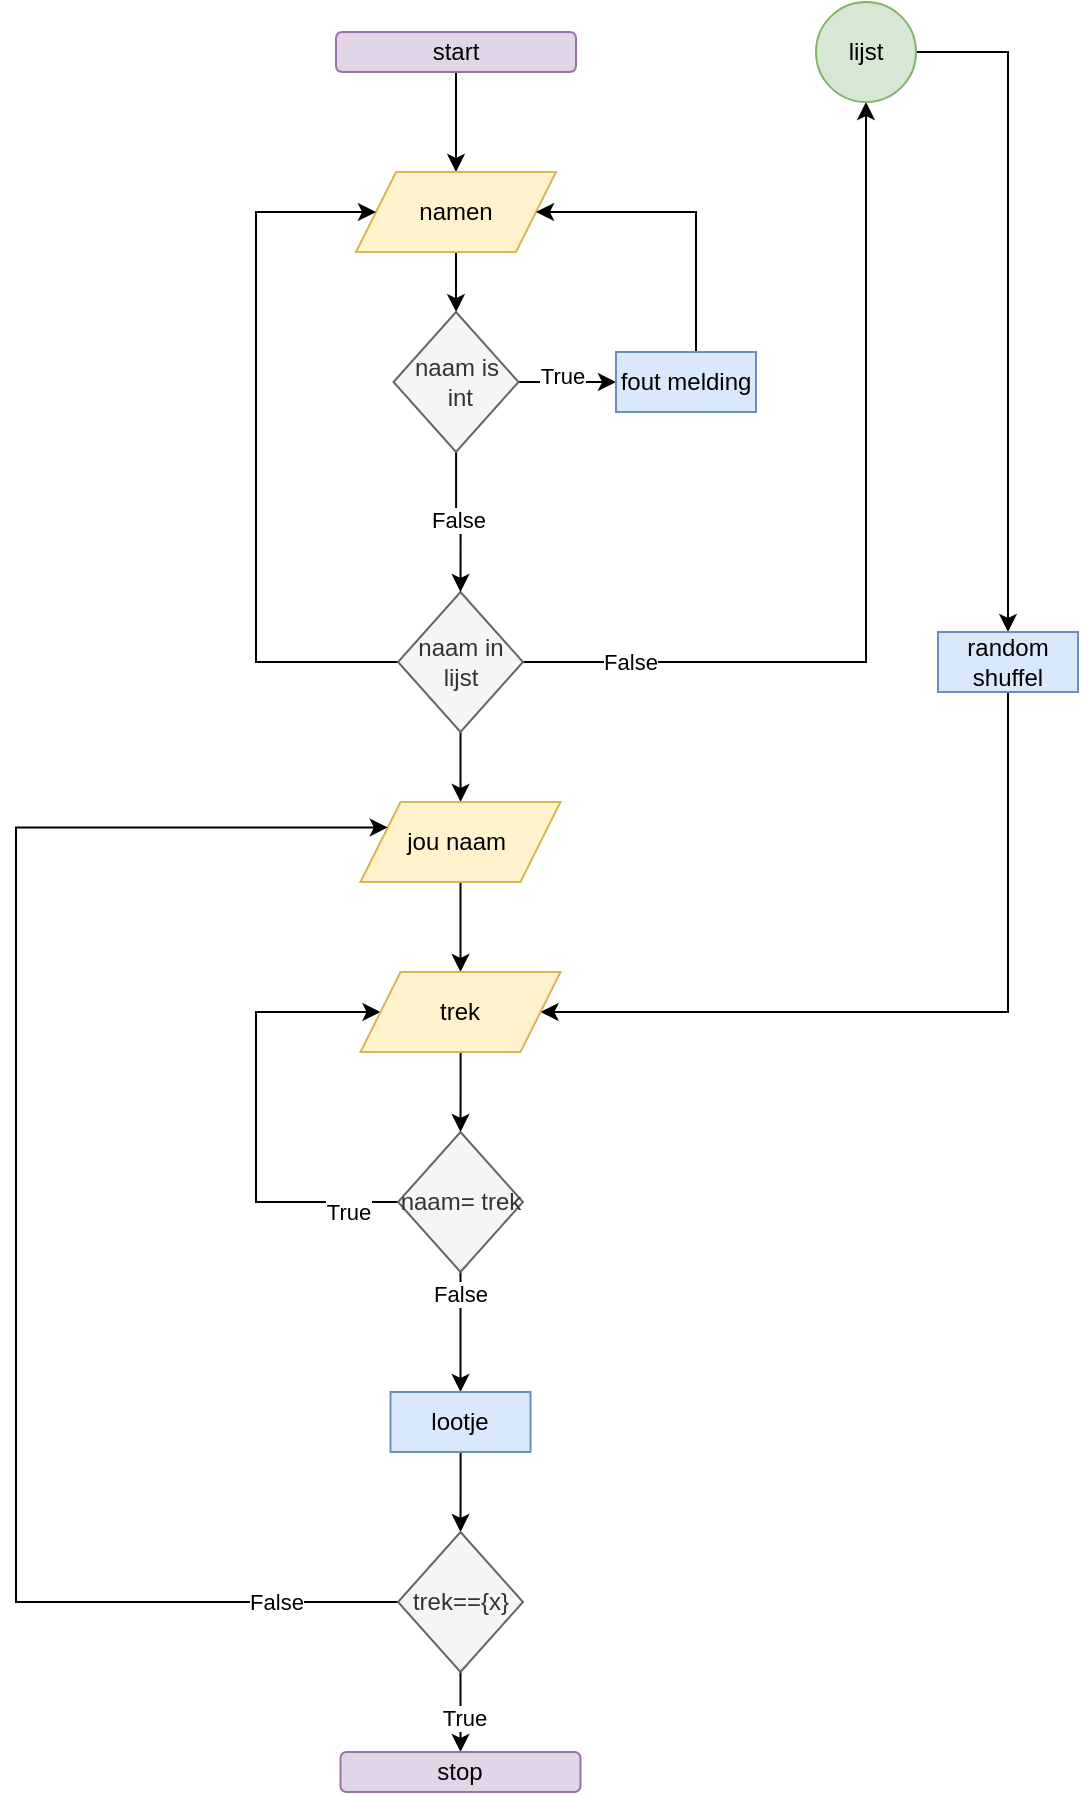 <mxfile version="25.0.3">
  <diagram name="Pagina-1" id="k3vrXkIA9bV64kqaDmcU">
    <mxGraphModel dx="1057" dy="570" grid="1" gridSize="10" guides="1" tooltips="1" connect="1" arrows="1" fold="1" page="1" pageScale="1" pageWidth="827" pageHeight="1169" math="0" shadow="0">
      <root>
        <mxCell id="0" />
        <mxCell id="1" parent="0" />
        <mxCell id="FBNQT48soNXiwn7uXMfq-3" style="edgeStyle=orthogonalEdgeStyle;rounded=0;orthogonalLoop=1;jettySize=auto;html=1;" parent="1" source="FBNQT48soNXiwn7uXMfq-1" target="FBNQT48soNXiwn7uXMfq-4" edge="1">
          <mxGeometry relative="1" as="geometry">
            <mxPoint x="380" y="260" as="targetPoint" />
          </mxGeometry>
        </mxCell>
        <mxCell id="FBNQT48soNXiwn7uXMfq-1" value="start" style="rounded=1;whiteSpace=wrap;html=1;fillColor=#e1d5e7;strokeColor=#9673a6;" parent="1" vertex="1">
          <mxGeometry x="320" y="180" width="120" height="20" as="geometry" />
        </mxCell>
        <mxCell id="FBNQT48soNXiwn7uXMfq-5" style="edgeStyle=orthogonalEdgeStyle;rounded=0;orthogonalLoop=1;jettySize=auto;html=1;" parent="1" source="FBNQT48soNXiwn7uXMfq-4" target="FBNQT48soNXiwn7uXMfq-24" edge="1">
          <mxGeometry relative="1" as="geometry">
            <mxPoint x="380" y="320" as="targetPoint" />
          </mxGeometry>
        </mxCell>
        <mxCell id="FBNQT48soNXiwn7uXMfq-4" value="namen" style="shape=parallelogram;perimeter=parallelogramPerimeter;whiteSpace=wrap;html=1;fixedSize=1;fillColor=#fff2cc;strokeColor=#d6b656;" parent="1" vertex="1">
          <mxGeometry x="330" y="250" width="100" height="40" as="geometry" />
        </mxCell>
        <mxCell id="FBNQT48soNXiwn7uXMfq-8" style="edgeStyle=orthogonalEdgeStyle;rounded=0;orthogonalLoop=1;jettySize=auto;html=1;entryX=0.5;entryY=1;entryDx=0;entryDy=0;exitX=1;exitY=0.5;exitDx=0;exitDy=0;" parent="1" source="FBNQT48soNXiwn7uXMfq-9" target="FBNQT48soNXiwn7uXMfq-29" edge="1">
          <mxGeometry relative="1" as="geometry">
            <mxPoint x="425" y="335" as="sourcePoint" />
            <mxPoint x="515" y="220" as="targetPoint" />
          </mxGeometry>
        </mxCell>
        <mxCell id="FBNQT48soNXiwn7uXMfq-22" value="False" style="edgeLabel;html=1;align=center;verticalAlign=middle;resizable=0;points=[];" parent="FBNQT48soNXiwn7uXMfq-8" vertex="1" connectable="0">
          <mxGeometry x="-0.51" y="3" relative="1" as="geometry">
            <mxPoint x="-57" y="3" as="offset" />
          </mxGeometry>
        </mxCell>
        <mxCell id="FBNQT48soNXiwn7uXMfq-40" style="edgeStyle=orthogonalEdgeStyle;rounded=0;orthogonalLoop=1;jettySize=auto;html=1;entryX=0;entryY=0.5;entryDx=0;entryDy=0;" parent="1" source="FBNQT48soNXiwn7uXMfq-9" target="FBNQT48soNXiwn7uXMfq-4" edge="1">
          <mxGeometry relative="1" as="geometry">
            <Array as="points">
              <mxPoint x="280" y="495" />
              <mxPoint x="280" y="270" />
            </Array>
          </mxGeometry>
        </mxCell>
        <mxCell id="FBNQT48soNXiwn7uXMfq-50" style="edgeStyle=orthogonalEdgeStyle;rounded=0;orthogonalLoop=1;jettySize=auto;html=1;" parent="1" source="FBNQT48soNXiwn7uXMfq-9" target="FBNQT48soNXiwn7uXMfq-49" edge="1">
          <mxGeometry relative="1" as="geometry" />
        </mxCell>
        <mxCell id="FBNQT48soNXiwn7uXMfq-9" value="naam in lijst" style="rhombus;whiteSpace=wrap;html=1;fillColor=#f5f5f5;fontColor=#333333;strokeColor=#666666;" parent="1" vertex="1">
          <mxGeometry x="351" y="460" width="62.5" height="70" as="geometry" />
        </mxCell>
        <mxCell id="FBNQT48soNXiwn7uXMfq-33" style="edgeStyle=orthogonalEdgeStyle;rounded=0;orthogonalLoop=1;jettySize=auto;html=1;" parent="1" source="FBNQT48soNXiwn7uXMfq-24" target="FBNQT48soNXiwn7uXMfq-28" edge="1">
          <mxGeometry relative="1" as="geometry" />
        </mxCell>
        <mxCell id="FBNQT48soNXiwn7uXMfq-35" value="True" style="edgeLabel;html=1;align=center;verticalAlign=middle;resizable=0;points=[];" parent="FBNQT48soNXiwn7uXMfq-33" vertex="1" connectable="0">
          <mxGeometry x="-0.117" y="3" relative="1" as="geometry">
            <mxPoint as="offset" />
          </mxGeometry>
        </mxCell>
        <mxCell id="FBNQT48soNXiwn7uXMfq-36" style="edgeStyle=orthogonalEdgeStyle;rounded=0;orthogonalLoop=1;jettySize=auto;html=1;entryX=0.5;entryY=0;entryDx=0;entryDy=0;" parent="1" source="FBNQT48soNXiwn7uXMfq-24" target="FBNQT48soNXiwn7uXMfq-9" edge="1">
          <mxGeometry relative="1" as="geometry" />
        </mxCell>
        <mxCell id="FBNQT48soNXiwn7uXMfq-37" value="False" style="edgeLabel;html=1;align=center;verticalAlign=middle;resizable=0;points=[];" parent="FBNQT48soNXiwn7uXMfq-36" vertex="1" connectable="0">
          <mxGeometry x="-0.021" y="1" relative="1" as="geometry">
            <mxPoint as="offset" />
          </mxGeometry>
        </mxCell>
        <mxCell id="FBNQT48soNXiwn7uXMfq-24" value="naam is&lt;div&gt;&amp;nbsp;int&lt;/div&gt;" style="rhombus;whiteSpace=wrap;html=1;fillColor=#f5f5f5;fontColor=#333333;strokeColor=#666666;" parent="1" vertex="1">
          <mxGeometry x="348.75" y="320" width="62.5" height="70" as="geometry" />
        </mxCell>
        <mxCell id="FBNQT48soNXiwn7uXMfq-34" style="edgeStyle=orthogonalEdgeStyle;rounded=0;orthogonalLoop=1;jettySize=auto;html=1;entryX=1;entryY=0.5;entryDx=0;entryDy=0;" parent="1" source="FBNQT48soNXiwn7uXMfq-28" target="FBNQT48soNXiwn7uXMfq-4" edge="1">
          <mxGeometry relative="1" as="geometry">
            <Array as="points">
              <mxPoint x="500" y="270" />
            </Array>
          </mxGeometry>
        </mxCell>
        <mxCell id="FBNQT48soNXiwn7uXMfq-28" value="fout melding" style="rounded=0;whiteSpace=wrap;html=1;fillColor=#dae8fc;strokeColor=#6c8ebf;" parent="1" vertex="1">
          <mxGeometry x="460" y="340" width="70" height="30" as="geometry" />
        </mxCell>
        <mxCell id="FBNQT48soNXiwn7uXMfq-46" style="edgeStyle=orthogonalEdgeStyle;rounded=0;orthogonalLoop=1;jettySize=auto;html=1;entryX=0.5;entryY=0;entryDx=0;entryDy=0;" parent="1" source="FBNQT48soNXiwn7uXMfq-29" target="FBNQT48soNXiwn7uXMfq-43" edge="1">
          <mxGeometry relative="1" as="geometry" />
        </mxCell>
        <mxCell id="FBNQT48soNXiwn7uXMfq-29" value="lijst" style="ellipse;whiteSpace=wrap;html=1;aspect=fixed;fillColor=#d5e8d4;strokeColor=#82b366;" parent="1" vertex="1">
          <mxGeometry x="560" y="165" width="50" height="50" as="geometry" />
        </mxCell>
        <mxCell id="Gl5G8OVVk4Xc4y8MYBrU-4" style="edgeStyle=orthogonalEdgeStyle;rounded=0;orthogonalLoop=1;jettySize=auto;html=1;entryX=1;entryY=0.5;entryDx=0;entryDy=0;" edge="1" parent="1" source="FBNQT48soNXiwn7uXMfq-43" target="FBNQT48soNXiwn7uXMfq-56">
          <mxGeometry relative="1" as="geometry">
            <Array as="points">
              <mxPoint x="656" y="670" />
            </Array>
          </mxGeometry>
        </mxCell>
        <mxCell id="FBNQT48soNXiwn7uXMfq-43" value="random&lt;div&gt;shuffel&lt;/div&gt;" style="rounded=0;whiteSpace=wrap;html=1;fillColor=#dae8fc;strokeColor=#6c8ebf;" parent="1" vertex="1">
          <mxGeometry x="621" y="480" width="70" height="30" as="geometry" />
        </mxCell>
        <mxCell id="FBNQT48soNXiwn7uXMfq-57" style="edgeStyle=orthogonalEdgeStyle;rounded=0;orthogonalLoop=1;jettySize=auto;html=1;" parent="1" source="FBNQT48soNXiwn7uXMfq-49" target="FBNQT48soNXiwn7uXMfq-56" edge="1">
          <mxGeometry relative="1" as="geometry" />
        </mxCell>
        <mxCell id="FBNQT48soNXiwn7uXMfq-49" value="jou naam&amp;nbsp;" style="shape=parallelogram;perimeter=parallelogramPerimeter;whiteSpace=wrap;html=1;fixedSize=1;fillColor=#fff2cc;strokeColor=#d6b656;" parent="1" vertex="1">
          <mxGeometry x="332.25" y="565" width="100" height="40" as="geometry" />
        </mxCell>
        <mxCell id="Gl5G8OVVk4Xc4y8MYBrU-2" style="edgeStyle=orthogonalEdgeStyle;rounded=0;orthogonalLoop=1;jettySize=auto;html=1;entryX=0;entryY=0.5;entryDx=0;entryDy=0;" edge="1" parent="1" source="FBNQT48soNXiwn7uXMfq-54" target="FBNQT48soNXiwn7uXMfq-56">
          <mxGeometry relative="1" as="geometry">
            <Array as="points">
              <mxPoint x="280" y="765" />
              <mxPoint x="280" y="670" />
            </Array>
          </mxGeometry>
        </mxCell>
        <mxCell id="Gl5G8OVVk4Xc4y8MYBrU-3" value="True" style="edgeLabel;html=1;align=center;verticalAlign=middle;resizable=0;points=[];" vertex="1" connectable="0" parent="Gl5G8OVVk4Xc4y8MYBrU-2">
          <mxGeometry x="-0.78" y="5" relative="1" as="geometry">
            <mxPoint as="offset" />
          </mxGeometry>
        </mxCell>
        <mxCell id="Gl5G8OVVk4Xc4y8MYBrU-6" style="edgeStyle=orthogonalEdgeStyle;rounded=0;orthogonalLoop=1;jettySize=auto;html=1;entryX=0.5;entryY=0;entryDx=0;entryDy=0;" edge="1" parent="1" source="FBNQT48soNXiwn7uXMfq-54" target="Gl5G8OVVk4Xc4y8MYBrU-5">
          <mxGeometry relative="1" as="geometry">
            <Array as="points">
              <mxPoint x="382" y="810" />
              <mxPoint x="382" y="810" />
            </Array>
          </mxGeometry>
        </mxCell>
        <mxCell id="Gl5G8OVVk4Xc4y8MYBrU-9" value="False" style="edgeLabel;html=1;align=center;verticalAlign=middle;resizable=0;points=[];" vertex="1" connectable="0" parent="Gl5G8OVVk4Xc4y8MYBrU-6">
          <mxGeometry x="-0.63" y="-1" relative="1" as="geometry">
            <mxPoint as="offset" />
          </mxGeometry>
        </mxCell>
        <mxCell id="FBNQT48soNXiwn7uXMfq-54" value="naam= trek" style="rhombus;whiteSpace=wrap;html=1;fillColor=#f5f5f5;fontColor=#333333;strokeColor=#666666;" parent="1" vertex="1">
          <mxGeometry x="351" y="730" width="62.5" height="70" as="geometry" />
        </mxCell>
        <mxCell id="Gl5G8OVVk4Xc4y8MYBrU-1" style="edgeStyle=orthogonalEdgeStyle;rounded=0;orthogonalLoop=1;jettySize=auto;html=1;" edge="1" parent="1" source="FBNQT48soNXiwn7uXMfq-56" target="FBNQT48soNXiwn7uXMfq-54">
          <mxGeometry relative="1" as="geometry" />
        </mxCell>
        <mxCell id="FBNQT48soNXiwn7uXMfq-56" value="trek" style="shape=parallelogram;perimeter=parallelogramPerimeter;whiteSpace=wrap;html=1;fixedSize=1;fillColor=#fff2cc;strokeColor=#d6b656;" parent="1" vertex="1">
          <mxGeometry x="332.25" y="650" width="100" height="40" as="geometry" />
        </mxCell>
        <mxCell id="Gl5G8OVVk4Xc4y8MYBrU-8" style="edgeStyle=orthogonalEdgeStyle;rounded=0;orthogonalLoop=1;jettySize=auto;html=1;entryX=0;entryY=0.25;entryDx=0;entryDy=0;exitX=0;exitY=0.5;exitDx=0;exitDy=0;" edge="1" parent="1" source="Gl5G8OVVk4Xc4y8MYBrU-10" target="FBNQT48soNXiwn7uXMfq-49">
          <mxGeometry relative="1" as="geometry">
            <mxPoint x="260" y="560" as="targetPoint" />
            <mxPoint x="290" y="935" as="sourcePoint" />
            <Array as="points">
              <mxPoint x="160" y="965" />
              <mxPoint x="160" y="578" />
            </Array>
          </mxGeometry>
        </mxCell>
        <mxCell id="Gl5G8OVVk4Xc4y8MYBrU-12" value="False" style="edgeLabel;html=1;align=center;verticalAlign=middle;resizable=0;points=[];" vertex="1" connectable="0" parent="Gl5G8OVVk4Xc4y8MYBrU-8">
          <mxGeometry x="-0.841" relative="1" as="geometry">
            <mxPoint as="offset" />
          </mxGeometry>
        </mxCell>
        <mxCell id="Gl5G8OVVk4Xc4y8MYBrU-13" style="edgeStyle=orthogonalEdgeStyle;rounded=0;orthogonalLoop=1;jettySize=auto;html=1;" edge="1" parent="1" source="Gl5G8OVVk4Xc4y8MYBrU-5" target="Gl5G8OVVk4Xc4y8MYBrU-10">
          <mxGeometry relative="1" as="geometry" />
        </mxCell>
        <mxCell id="Gl5G8OVVk4Xc4y8MYBrU-5" value="lootje" style="rounded=0;whiteSpace=wrap;html=1;fillColor=#dae8fc;strokeColor=#6c8ebf;" vertex="1" parent="1">
          <mxGeometry x="347.25" y="860" width="70" height="30" as="geometry" />
        </mxCell>
        <mxCell id="Gl5G8OVVk4Xc4y8MYBrU-14" style="edgeStyle=orthogonalEdgeStyle;rounded=0;orthogonalLoop=1;jettySize=auto;html=1;entryX=0.5;entryY=0;entryDx=0;entryDy=0;" edge="1" parent="1" source="Gl5G8OVVk4Xc4y8MYBrU-10" target="Gl5G8OVVk4Xc4y8MYBrU-16">
          <mxGeometry relative="1" as="geometry">
            <mxPoint x="382.25" y="1080" as="targetPoint" />
          </mxGeometry>
        </mxCell>
        <mxCell id="Gl5G8OVVk4Xc4y8MYBrU-15" value="True" style="edgeLabel;html=1;align=center;verticalAlign=middle;resizable=0;points=[];" vertex="1" connectable="0" parent="Gl5G8OVVk4Xc4y8MYBrU-14">
          <mxGeometry x="0.156" y="1" relative="1" as="geometry">
            <mxPoint as="offset" />
          </mxGeometry>
        </mxCell>
        <mxCell id="Gl5G8OVVk4Xc4y8MYBrU-10" value="trek=={x}" style="rhombus;whiteSpace=wrap;html=1;fillColor=#f5f5f5;fontColor=#333333;strokeColor=#666666;" vertex="1" parent="1">
          <mxGeometry x="351" y="930" width="62.5" height="70" as="geometry" />
        </mxCell>
        <mxCell id="Gl5G8OVVk4Xc4y8MYBrU-16" value="stop" style="rounded=1;whiteSpace=wrap;html=1;fillColor=#e1d5e7;strokeColor=#9673a6;" vertex="1" parent="1">
          <mxGeometry x="322.25" y="1040" width="120" height="20" as="geometry" />
        </mxCell>
      </root>
    </mxGraphModel>
  </diagram>
</mxfile>
